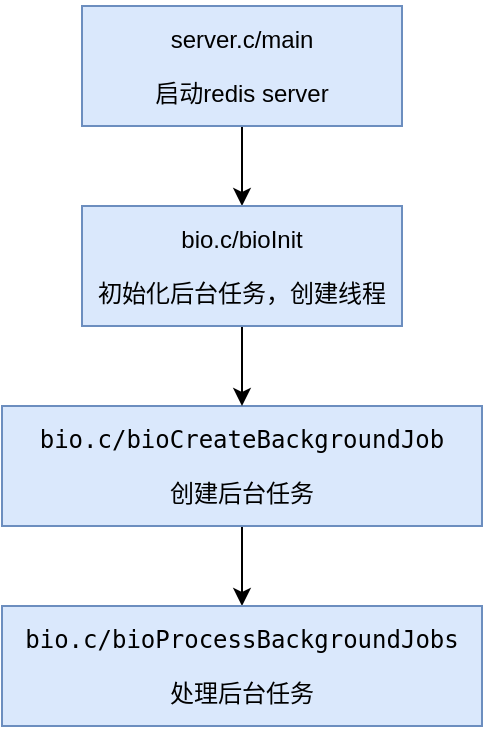 <mxfile version="15.8.4" type="device"><diagram id="7H9slJcStcCXFnmRvcc8" name="第 1 页"><mxGraphModel dx="946" dy="624" grid="1" gridSize="10" guides="1" tooltips="1" connect="1" arrows="1" fold="1" page="1" pageScale="1" pageWidth="827" pageHeight="1169" math="0" shadow="0"><root><mxCell id="0"/><mxCell id="1" parent="0"/><mxCell id="S0yIjrBz3vFu7uHne3UD-5" value="" style="edgeStyle=orthogonalEdgeStyle;rounded=0;orthogonalLoop=1;jettySize=auto;html=1;fontFamily=Helvetica;" edge="1" parent="1" source="k0u8ecfclG0NSbJhsrP6-3" target="k0u8ecfclG0NSbJhsrP6-4"><mxGeometry relative="1" as="geometry"/></mxCell><mxCell id="k0u8ecfclG0NSbJhsrP6-3" value="&lt;pre&gt;bio.c/bioCreateBackgroundJob&lt;/pre&gt;&lt;pre&gt;创建后台任务&lt;/pre&gt;" style="rounded=0;whiteSpace=wrap;html=1;fillColor=#dae8fc;strokeColor=#6c8ebf;" parent="1" vertex="1"><mxGeometry x="190" y="380" width="240" height="60" as="geometry"/></mxCell><mxCell id="k0u8ecfclG0NSbJhsrP6-4" value="&lt;pre&gt;bio.c/bioProcessBackgroundJobs&lt;/pre&gt;&lt;pre&gt;处理后台任务&lt;/pre&gt;" style="rounded=0;whiteSpace=wrap;html=1;fillColor=#dae8fc;strokeColor=#6c8ebf;" parent="1" vertex="1"><mxGeometry x="190" y="480" width="240" height="60" as="geometry"/></mxCell><mxCell id="S0yIjrBz3vFu7uHne3UD-3" value="" style="edgeStyle=orthogonalEdgeStyle;rounded=0;orthogonalLoop=1;jettySize=auto;html=1;fontFamily=Helvetica;" edge="1" parent="1" source="S0yIjrBz3vFu7uHne3UD-1" target="S0yIjrBz3vFu7uHne3UD-2"><mxGeometry relative="1" as="geometry"/></mxCell><mxCell id="S0yIjrBz3vFu7uHne3UD-1" value="&lt;pre&gt;&lt;font face=&quot;Helvetica&quot;&gt;server.c/main&lt;/font&gt;&lt;/pre&gt;&lt;pre&gt;&lt;font face=&quot;Helvetica&quot;&gt;启动redis server&lt;/font&gt;&lt;/pre&gt;" style="rounded=0;whiteSpace=wrap;html=1;fillColor=#dae8fc;strokeColor=#6c8ebf;" vertex="1" parent="1"><mxGeometry x="230" y="180" width="160" height="60" as="geometry"/></mxCell><mxCell id="S0yIjrBz3vFu7uHne3UD-4" value="" style="edgeStyle=orthogonalEdgeStyle;rounded=0;orthogonalLoop=1;jettySize=auto;html=1;fontFamily=Helvetica;" edge="1" parent="1" source="S0yIjrBz3vFu7uHne3UD-2" target="k0u8ecfclG0NSbJhsrP6-3"><mxGeometry relative="1" as="geometry"/></mxCell><mxCell id="S0yIjrBz3vFu7uHne3UD-2" value="&lt;pre&gt;&lt;font face=&quot;Helvetica&quot;&gt;bio.c/bioInit&lt;/font&gt;&lt;/pre&gt;&lt;pre&gt;&lt;span style=&quot;font-family: &amp;#34;helvetica&amp;#34;&quot;&gt;初始化后台任务，创建线程&lt;/span&gt;&lt;br&gt;&lt;/pre&gt;" style="rounded=0;whiteSpace=wrap;html=1;fillColor=#dae8fc;strokeColor=#6c8ebf;" vertex="1" parent="1"><mxGeometry x="230" y="280" width="160" height="60" as="geometry"/></mxCell></root></mxGraphModel></diagram></mxfile>